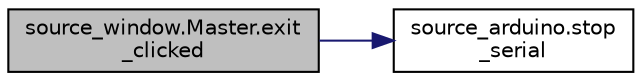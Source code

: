 digraph "source_window.Master.exit_clicked"
{
 // LATEX_PDF_SIZE
  edge [fontname="Helvetica",fontsize="10",labelfontname="Helvetica",labelfontsize="10"];
  node [fontname="Helvetica",fontsize="10",shape=record];
  rankdir="LR";
  Node1 [label="source_window.Master.exit\l_clicked",height=0.2,width=0.4,color="black", fillcolor="grey75", style="filled", fontcolor="black",tooltip="Called to exit the Application."];
  Node1 -> Node2 [color="midnightblue",fontsize="10",style="solid",fontname="Helvetica"];
  Node2 [label="source_arduino.stop\l_serial",height=0.2,width=0.4,color="black", fillcolor="white", style="filled",URL="$namespacesource__arduino.html#a0a74da49aed161251b91a5555d360faf",tooltip="Stop the serial communication."];
}
